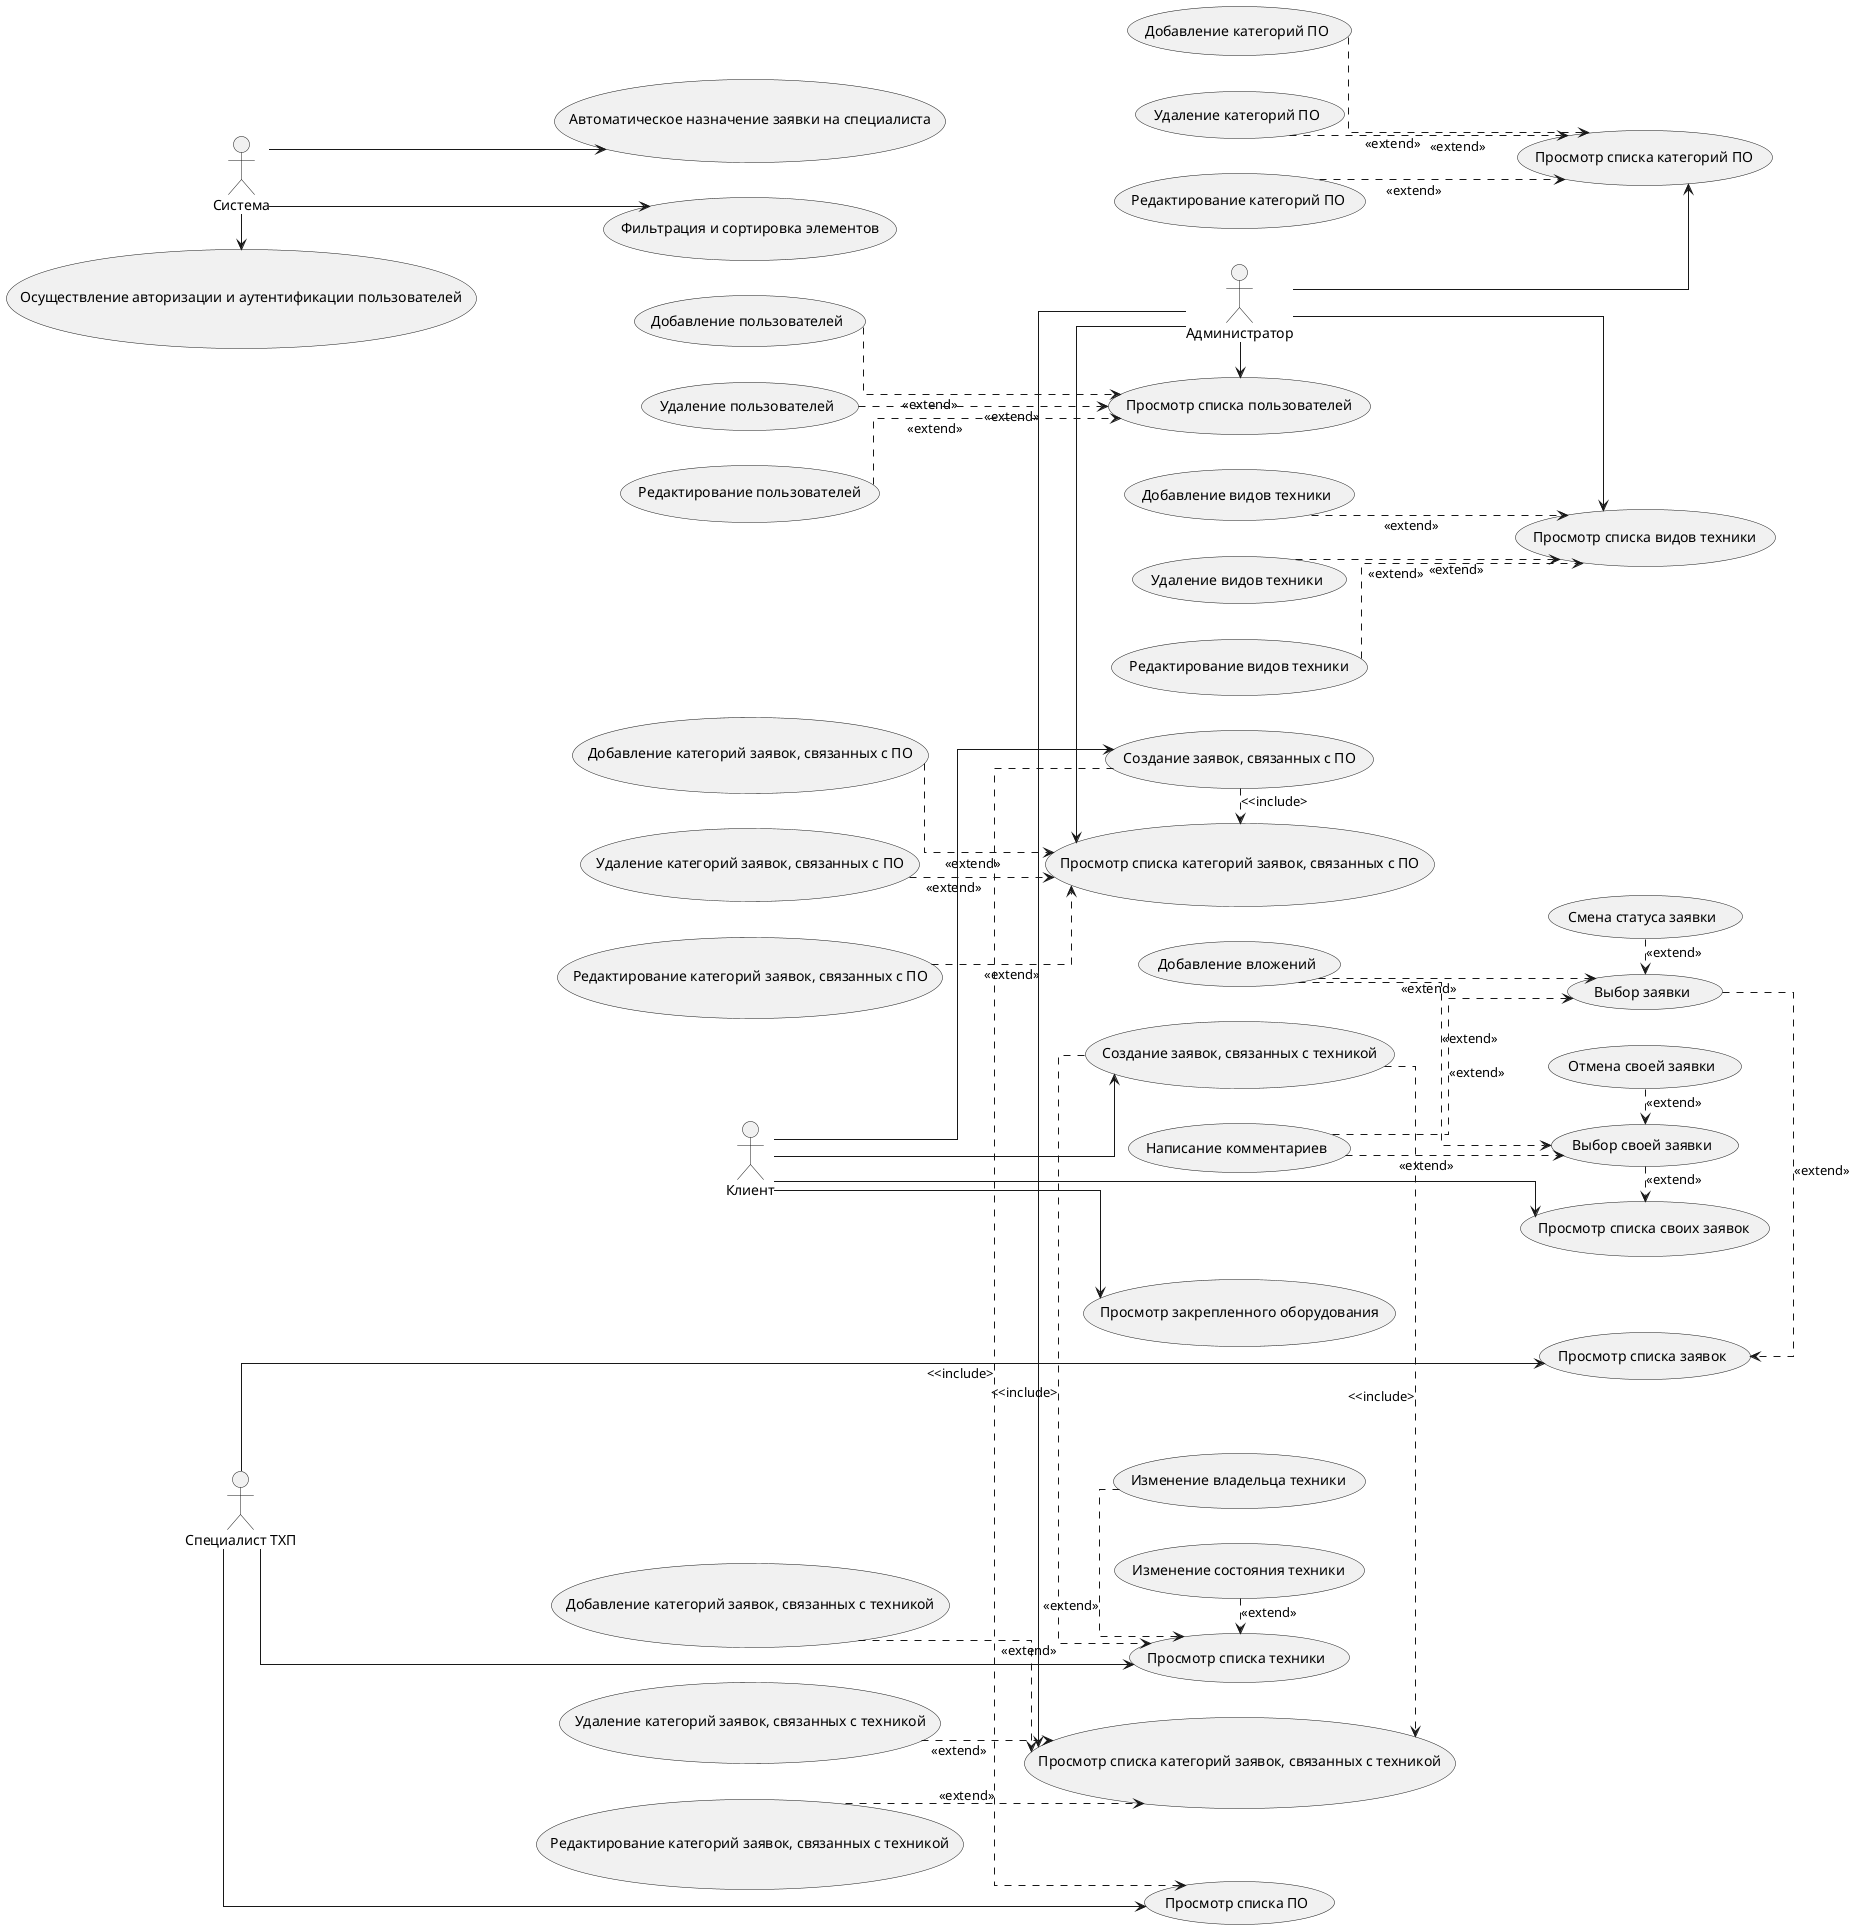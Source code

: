 @startuml
left to right direction

skinparam linetype ortho

:Клиент:
actor "Специалист ТХП" as specialist
:Администратор:
:Система:

Администратор -> (Просмотр списка пользователей)
(Добавление пользователей) ..> (Просмотр списка пользователей) : <<extend>>
(Удаление пользователей) ..> (Просмотр списка пользователей) : <<extend>>
(Редактирование пользователей) ..> (Просмотр списка пользователей) : <<extend>>

Администратор --> (Просмотр списка категорий ПО)
(Добавление категорий ПО) ..> (Просмотр списка категорий ПО) : <<extend>>
(Удаление категорий ПО) ..> (Просмотр списка категорий ПО) : <<extend>>
(Редактирование категорий ПО) ..> (Просмотр списка категорий ПО) : <<extend>>

Администратор --> (Просмотр списка видов техники)
(Добавление видов техники) ..> (Просмотр списка видов техники) : <<extend>>
(Удаление видов техники) ..> (Просмотр списка видов техники) : <<extend>>
(Редактирование видов техники) ..> (Просмотр списка видов техники) : <<extend>>

Администратор -> (Просмотр списка категорий заявок, связанных с ПО)
(Добавление категорий заявок, связанных с ПО) ..> (Просмотр списка категорий заявок, связанных с ПО) : <<extend>>
(Удаление категорий заявок, связанных с ПО) ..> (Просмотр списка категорий заявок, связанных с ПО) : <<extend>>
(Редактирование категорий заявок, связанных с ПО) ..> (Просмотр списка категорий заявок, связанных с ПО) : <<extend>>

Администратор -> (Просмотр списка категорий заявок, связанных с техникой)
(Добавление категорий заявок, связанных с техникой) ..> (Просмотр списка категорий заявок, связанных с техникой) : <<extend>>
(Удаление категорий заявок, связанных с техникой) ..> (Просмотр списка категорий заявок, связанных с техникой) : <<extend>>
(Редактирование категорий заявок, связанных с техникой) ..> (Просмотр списка категорий заявок, связанных с техникой) : <<extend>>

specialist ---> (Просмотр списка заявок)
(Выбор заявки) .> (Просмотр списка заявок)  : <<extend>>
(Смена статуса заявки) .> (Выбор заявки) : <<extend>>
(Написание комментариев) ..> (Выбор заявки) : <<extend>>
(Добавление вложений) ..> (Выбор заявки) : <<extend>>

specialist---> (Просмотр списка техники)
(Изменение состояния техники) .> (Просмотр списка техники) : <<extend>>
(Изменение владельца техники) .> (Просмотр списка техники) : <<extend>>

specialist---> (Просмотр списка ПО)

Клиент ---> (Просмотр списка своих заявок)
(Выбор своей заявки) .> (Просмотр списка своих заявок) : <<extend>>
(Написание комментариев) .> (Выбор своей заявки) : <<extend>>
(Отмена своей заявки) .> (Выбор своей заявки) : <<extend>>
(Добавление вложений) ..> (Выбор своей заявки) : <<extend>>
Клиент --> (Создание заявок, связанных с техникой)
(Создание заявок, связанных с техникой) .> (Просмотр списка техники) : <<include>
(Создание заявок, связанных с техникой) .> (Просмотр списка категорий заявок, связанных с техникой) : <<include>
Клиент --> (Создание заявок, связанных с ПО)
(Создание заявок, связанных с ПО) .> (Просмотр списка ПО) : <<include>
(Создание заявок, связанных с ПО) .> (Просмотр списка категорий заявок, связанных с ПО) : <<include>
Клиент --> (Просмотр закрепленного оборудования)

Система -> (Осуществление авторизации и аутентификации пользователей)
Система --> (Автоматическое назначение заявки на специалиста)
Система --> (Фильтрация и сортировка элементов)
@enduml